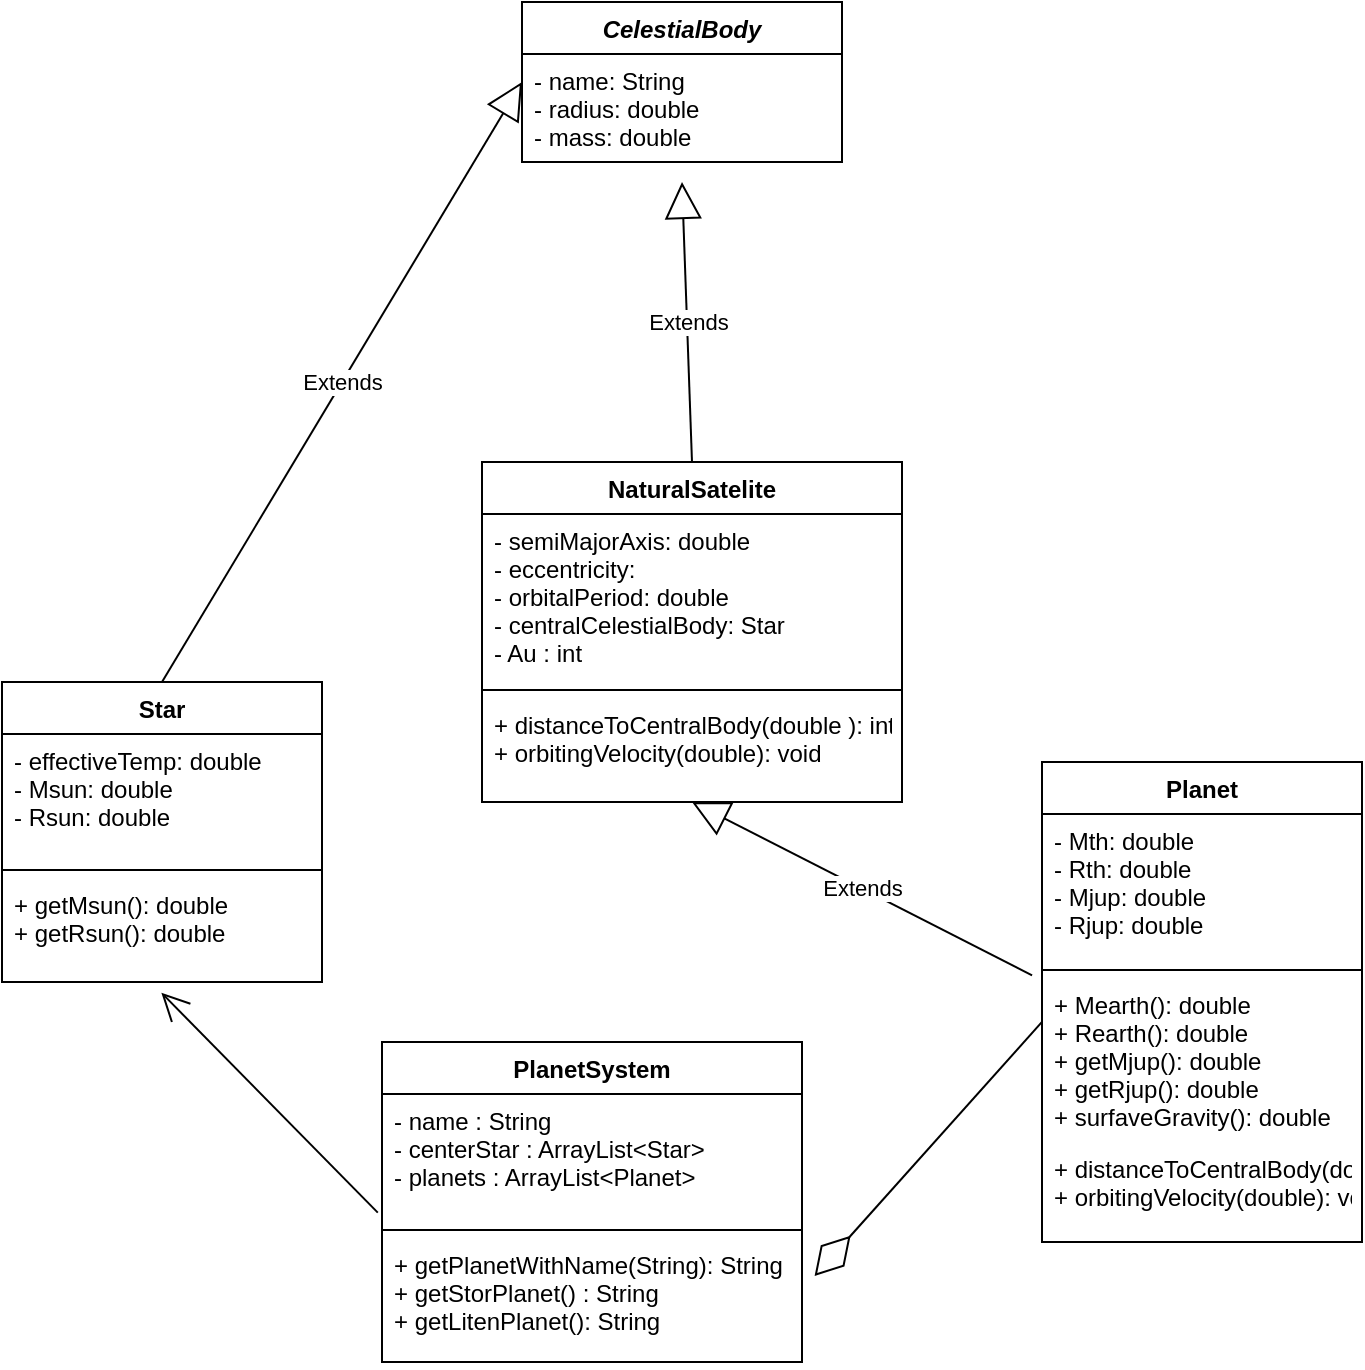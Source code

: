 <mxfile version="12.7.0" type="device"><diagram id="C5RBs43oDa-KdzZeNtuy" name="Page-1"><mxGraphModel dx="862" dy="848" grid="1" gridSize="10" guides="1" tooltips="1" connect="1" arrows="1" fold="1" page="1" pageScale="1" pageWidth="827" pageHeight="1169" math="0" shadow="0"><root><mxCell id="WIyWlLk6GJQsqaUBKTNV-0"/><mxCell id="WIyWlLk6GJQsqaUBKTNV-1" parent="WIyWlLk6GJQsqaUBKTNV-0"/><mxCell id="IuQRoK3bKdUCOhtiZjqi-2" value="CelestialBody" style="swimlane;fontStyle=3;align=center;verticalAlign=top;childLayout=stackLayout;horizontal=1;startSize=26;horizontalStack=0;resizeParent=1;resizeParentMax=0;resizeLast=0;collapsible=1;marginBottom=0;" vertex="1" parent="WIyWlLk6GJQsqaUBKTNV-1"><mxGeometry x="360" width="160" height="80" as="geometry"/></mxCell><mxCell id="IuQRoK3bKdUCOhtiZjqi-3" value="- name: String&#10;- radius: double&#10;- mass: double" style="text;strokeColor=none;fillColor=none;align=left;verticalAlign=top;spacingLeft=4;spacingRight=4;overflow=hidden;rotatable=0;points=[[0,0.5],[1,0.5]];portConstraint=eastwest;" vertex="1" parent="IuQRoK3bKdUCOhtiZjqi-2"><mxGeometry y="26" width="160" height="54" as="geometry"/></mxCell><mxCell id="IuQRoK3bKdUCOhtiZjqi-6" value="NaturalSatelite" style="swimlane;fontStyle=1;align=center;verticalAlign=top;childLayout=stackLayout;horizontal=1;startSize=26;horizontalStack=0;resizeParent=1;resizeParentMax=0;resizeLast=0;collapsible=1;marginBottom=0;" vertex="1" parent="WIyWlLk6GJQsqaUBKTNV-1"><mxGeometry x="340" y="230" width="210" height="170" as="geometry"/></mxCell><mxCell id="IuQRoK3bKdUCOhtiZjqi-7" value="- semiMajorAxis: double&#10;- eccentricity:&#10;- orbitalPeriod: double&#10;- centralCelestialBody: Star&#10;- Au : int" style="text;strokeColor=none;fillColor=none;align=left;verticalAlign=top;spacingLeft=4;spacingRight=4;overflow=hidden;rotatable=0;points=[[0,0.5],[1,0.5]];portConstraint=eastwest;" vertex="1" parent="IuQRoK3bKdUCOhtiZjqi-6"><mxGeometry y="26" width="210" height="84" as="geometry"/></mxCell><mxCell id="IuQRoK3bKdUCOhtiZjqi-8" value="" style="line;strokeWidth=1;fillColor=none;align=left;verticalAlign=middle;spacingTop=-1;spacingLeft=3;spacingRight=3;rotatable=0;labelPosition=right;points=[];portConstraint=eastwest;" vertex="1" parent="IuQRoK3bKdUCOhtiZjqi-6"><mxGeometry y="110" width="210" height="8" as="geometry"/></mxCell><mxCell id="IuQRoK3bKdUCOhtiZjqi-9" value="+ distanceToCentralBody(double ): int&#10;+ orbitingVelocity(double): void" style="text;strokeColor=none;fillColor=none;align=left;verticalAlign=top;spacingLeft=4;spacingRight=4;overflow=hidden;rotatable=0;points=[[0,0.5],[1,0.5]];portConstraint=eastwest;" vertex="1" parent="IuQRoK3bKdUCOhtiZjqi-6"><mxGeometry y="118" width="210" height="52" as="geometry"/></mxCell><mxCell id="IuQRoK3bKdUCOhtiZjqi-10" value="Planet" style="swimlane;fontStyle=1;align=center;verticalAlign=top;childLayout=stackLayout;horizontal=1;startSize=26;horizontalStack=0;resizeParent=1;resizeParentMax=0;resizeLast=0;collapsible=1;marginBottom=0;" vertex="1" parent="WIyWlLk6GJQsqaUBKTNV-1"><mxGeometry x="620" y="380" width="160" height="240" as="geometry"/></mxCell><mxCell id="IuQRoK3bKdUCOhtiZjqi-11" value="- Mth: double&#10;- Rth: double&#10;- Mjup: double&#10;- Rjup: double" style="text;strokeColor=none;fillColor=none;align=left;verticalAlign=top;spacingLeft=4;spacingRight=4;overflow=hidden;rotatable=0;points=[[0,0.5],[1,0.5]];portConstraint=eastwest;" vertex="1" parent="IuQRoK3bKdUCOhtiZjqi-10"><mxGeometry y="26" width="160" height="74" as="geometry"/></mxCell><mxCell id="IuQRoK3bKdUCOhtiZjqi-12" value="" style="line;strokeWidth=1;fillColor=none;align=left;verticalAlign=middle;spacingTop=-1;spacingLeft=3;spacingRight=3;rotatable=0;labelPosition=right;points=[];portConstraint=eastwest;" vertex="1" parent="IuQRoK3bKdUCOhtiZjqi-10"><mxGeometry y="100" width="160" height="8" as="geometry"/></mxCell><mxCell id="IuQRoK3bKdUCOhtiZjqi-13" value="+ Mearth(): double&#10;+ Rearth(): double&#10;+ getMjup(): double&#10;+ getRjup(): double&#10;+ surfaveGravity(): double" style="text;strokeColor=none;fillColor=none;align=left;verticalAlign=top;spacingLeft=4;spacingRight=4;overflow=hidden;rotatable=0;points=[[0,0.5],[1,0.5]];portConstraint=eastwest;" vertex="1" parent="IuQRoK3bKdUCOhtiZjqi-10"><mxGeometry y="108" width="160" height="82" as="geometry"/></mxCell><mxCell id="IuQRoK3bKdUCOhtiZjqi-18" value="+ distanceToCentralBody(double ): int&#10;+ orbitingVelocity(double): void" style="text;strokeColor=none;fillColor=none;align=left;verticalAlign=top;spacingLeft=4;spacingRight=4;overflow=hidden;rotatable=0;points=[[0,0.5],[1,0.5]];portConstraint=eastwest;" vertex="1" parent="IuQRoK3bKdUCOhtiZjqi-10"><mxGeometry y="190" width="160" height="50" as="geometry"/></mxCell><mxCell id="IuQRoK3bKdUCOhtiZjqi-14" value="Star" style="swimlane;fontStyle=1;align=center;verticalAlign=top;childLayout=stackLayout;horizontal=1;startSize=26;horizontalStack=0;resizeParent=1;resizeParentMax=0;resizeLast=0;collapsible=1;marginBottom=0;" vertex="1" parent="WIyWlLk6GJQsqaUBKTNV-1"><mxGeometry x="100" y="340" width="160" height="150" as="geometry"/></mxCell><mxCell id="IuQRoK3bKdUCOhtiZjqi-15" value="- effectiveTemp: double&#10;- Msun: double&#10;- Rsun: double" style="text;strokeColor=none;fillColor=none;align=left;verticalAlign=top;spacingLeft=4;spacingRight=4;overflow=hidden;rotatable=0;points=[[0,0.5],[1,0.5]];portConstraint=eastwest;" vertex="1" parent="IuQRoK3bKdUCOhtiZjqi-14"><mxGeometry y="26" width="160" height="64" as="geometry"/></mxCell><mxCell id="IuQRoK3bKdUCOhtiZjqi-16" value="" style="line;strokeWidth=1;fillColor=none;align=left;verticalAlign=middle;spacingTop=-1;spacingLeft=3;spacingRight=3;rotatable=0;labelPosition=right;points=[];portConstraint=eastwest;" vertex="1" parent="IuQRoK3bKdUCOhtiZjqi-14"><mxGeometry y="90" width="160" height="8" as="geometry"/></mxCell><mxCell id="IuQRoK3bKdUCOhtiZjqi-17" value="+ getMsun(): double&#10;+ getRsun(): double" style="text;strokeColor=none;fillColor=none;align=left;verticalAlign=top;spacingLeft=4;spacingRight=4;overflow=hidden;rotatable=0;points=[[0,0.5],[1,0.5]];portConstraint=eastwest;" vertex="1" parent="IuQRoK3bKdUCOhtiZjqi-14"><mxGeometry y="98" width="160" height="52" as="geometry"/></mxCell><mxCell id="IuQRoK3bKdUCOhtiZjqi-19" value="PlanetSystem&#10;" style="swimlane;fontStyle=1;align=center;verticalAlign=top;childLayout=stackLayout;horizontal=1;startSize=26;horizontalStack=0;resizeParent=1;resizeParentMax=0;resizeLast=0;collapsible=1;marginBottom=0;" vertex="1" parent="WIyWlLk6GJQsqaUBKTNV-1"><mxGeometry x="290" y="520" width="210" height="160" as="geometry"/></mxCell><mxCell id="IuQRoK3bKdUCOhtiZjqi-20" value="- name : String&#10;- centerStar : ArrayList&lt;Star&gt;&#10;- planets : ArrayList&lt;Planet&gt;" style="text;strokeColor=none;fillColor=none;align=left;verticalAlign=top;spacingLeft=4;spacingRight=4;overflow=hidden;rotatable=0;points=[[0,0.5],[1,0.5]];portConstraint=eastwest;" vertex="1" parent="IuQRoK3bKdUCOhtiZjqi-19"><mxGeometry y="26" width="210" height="64" as="geometry"/></mxCell><mxCell id="IuQRoK3bKdUCOhtiZjqi-21" value="" style="line;strokeWidth=1;fillColor=none;align=left;verticalAlign=middle;spacingTop=-1;spacingLeft=3;spacingRight=3;rotatable=0;labelPosition=right;points=[];portConstraint=eastwest;" vertex="1" parent="IuQRoK3bKdUCOhtiZjqi-19"><mxGeometry y="90" width="210" height="8" as="geometry"/></mxCell><mxCell id="IuQRoK3bKdUCOhtiZjqi-22" value="+ getPlanetWithName(String): String&#10;+ getStorPlanet() : String&#10;+ getLitenPlanet(): String" style="text;strokeColor=none;fillColor=none;align=left;verticalAlign=top;spacingLeft=4;spacingRight=4;overflow=hidden;rotatable=0;points=[[0,0.5],[1,0.5]];portConstraint=eastwest;" vertex="1" parent="IuQRoK3bKdUCOhtiZjqi-19"><mxGeometry y="98" width="210" height="62" as="geometry"/></mxCell><mxCell id="IuQRoK3bKdUCOhtiZjqi-23" value="Extends" style="endArrow=block;endSize=16;endFill=0;html=1;entryX=0.5;entryY=1.185;entryDx=0;entryDy=0;entryPerimeter=0;exitX=0.5;exitY=0;exitDx=0;exitDy=0;" edge="1" parent="WIyWlLk6GJQsqaUBKTNV-1" source="IuQRoK3bKdUCOhtiZjqi-6" target="IuQRoK3bKdUCOhtiZjqi-3"><mxGeometry width="160" relative="1" as="geometry"><mxPoint x="360" y="140" as="sourcePoint"/><mxPoint x="520" y="140" as="targetPoint"/></mxGeometry></mxCell><mxCell id="IuQRoK3bKdUCOhtiZjqi-24" value="Extends" style="endArrow=block;endSize=16;endFill=0;html=1;exitX=0.5;exitY=0;exitDx=0;exitDy=0;" edge="1" parent="WIyWlLk6GJQsqaUBKTNV-1" source="IuQRoK3bKdUCOhtiZjqi-14"><mxGeometry width="160" relative="1" as="geometry"><mxPoint x="200" y="40" as="sourcePoint"/><mxPoint x="360" y="40" as="targetPoint"/></mxGeometry></mxCell><mxCell id="IuQRoK3bKdUCOhtiZjqi-25" value="Extends" style="endArrow=block;endSize=16;endFill=0;html=1;entryX=0.5;entryY=1;entryDx=0;entryDy=0;exitX=-0.031;exitY=1.09;exitDx=0;exitDy=0;exitPerimeter=0;" edge="1" parent="WIyWlLk6GJQsqaUBKTNV-1" source="IuQRoK3bKdUCOhtiZjqi-11" target="IuQRoK3bKdUCOhtiZjqi-6"><mxGeometry width="160" relative="1" as="geometry"><mxPoint x="390" y="490" as="sourcePoint"/><mxPoint x="550" y="490" as="targetPoint"/></mxGeometry></mxCell><mxCell id="IuQRoK3bKdUCOhtiZjqi-26" value="" style="endArrow=diamondThin;endFill=0;endSize=24;html=1;exitX=0;exitY=0.268;exitDx=0;exitDy=0;exitPerimeter=0;entryX=1.03;entryY=0.306;entryDx=0;entryDy=0;entryPerimeter=0;" edge="1" parent="WIyWlLk6GJQsqaUBKTNV-1" source="IuQRoK3bKdUCOhtiZjqi-13" target="IuQRoK3bKdUCOhtiZjqi-22"><mxGeometry width="160" relative="1" as="geometry"><mxPoint x="690" y="280" as="sourcePoint"/><mxPoint x="700" y="230" as="targetPoint"/></mxGeometry></mxCell><mxCell id="IuQRoK3bKdUCOhtiZjqi-27" value="" style="endArrow=open;endFill=1;endSize=12;html=1;entryX=0.498;entryY=1.103;entryDx=0;entryDy=0;entryPerimeter=0;exitX=-0.01;exitY=0.927;exitDx=0;exitDy=0;exitPerimeter=0;" edge="1" parent="WIyWlLk6GJQsqaUBKTNV-1" source="IuQRoK3bKdUCOhtiZjqi-20" target="IuQRoK3bKdUCOhtiZjqi-17"><mxGeometry width="160" relative="1" as="geometry"><mxPoint x="60" y="610" as="sourcePoint"/><mxPoint x="220" y="610" as="targetPoint"/></mxGeometry></mxCell></root></mxGraphModel></diagram></mxfile>